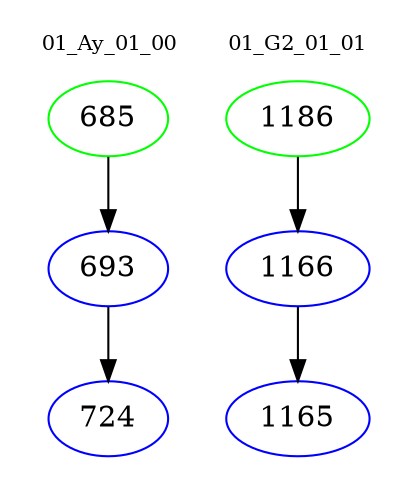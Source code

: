 digraph{
subgraph cluster_0 {
color = white
label = "01_Ay_01_00";
fontsize=10;
T0_685 [label="685", color="green"]
T0_685 -> T0_693 [color="black"]
T0_693 [label="693", color="blue"]
T0_693 -> T0_724 [color="black"]
T0_724 [label="724", color="blue"]
}
subgraph cluster_1 {
color = white
label = "01_G2_01_01";
fontsize=10;
T1_1186 [label="1186", color="green"]
T1_1186 -> T1_1166 [color="black"]
T1_1166 [label="1166", color="blue"]
T1_1166 -> T1_1165 [color="black"]
T1_1165 [label="1165", color="blue"]
}
}
